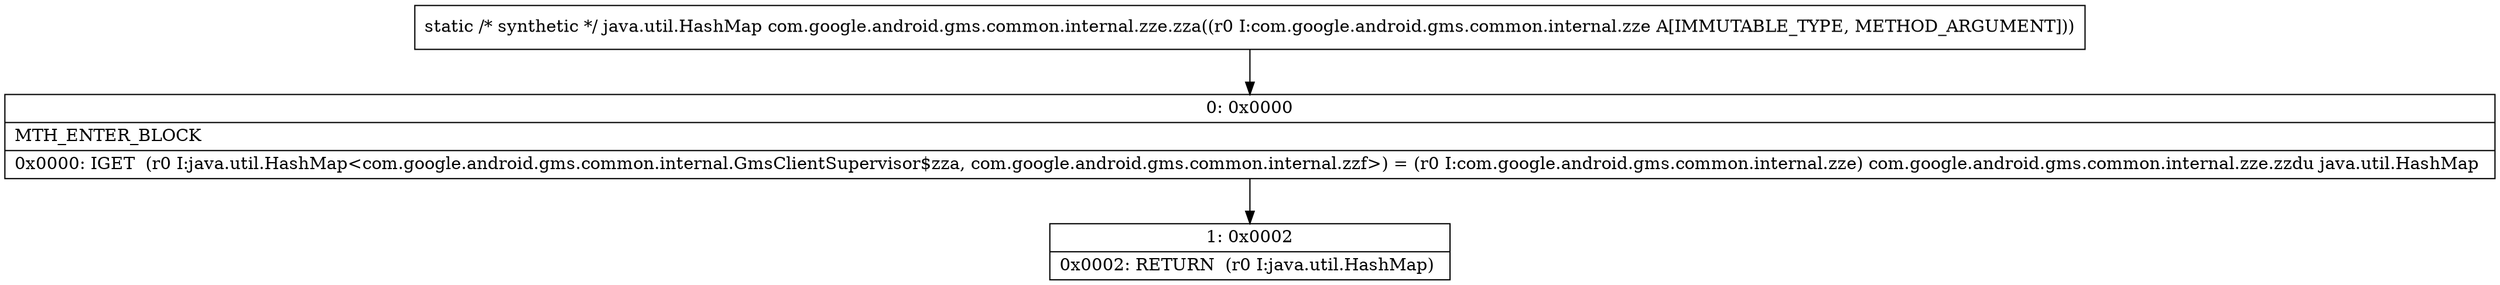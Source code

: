 digraph "CFG forcom.google.android.gms.common.internal.zze.zza(Lcom\/google\/android\/gms\/common\/internal\/zze;)Ljava\/util\/HashMap;" {
Node_0 [shape=record,label="{0\:\ 0x0000|MTH_ENTER_BLOCK\l|0x0000: IGET  (r0 I:java.util.HashMap\<com.google.android.gms.common.internal.GmsClientSupervisor$zza, com.google.android.gms.common.internal.zzf\>) = (r0 I:com.google.android.gms.common.internal.zze) com.google.android.gms.common.internal.zze.zzdu java.util.HashMap \l}"];
Node_1 [shape=record,label="{1\:\ 0x0002|0x0002: RETURN  (r0 I:java.util.HashMap) \l}"];
MethodNode[shape=record,label="{static \/* synthetic *\/ java.util.HashMap com.google.android.gms.common.internal.zze.zza((r0 I:com.google.android.gms.common.internal.zze A[IMMUTABLE_TYPE, METHOD_ARGUMENT])) }"];
MethodNode -> Node_0;
Node_0 -> Node_1;
}

